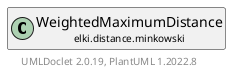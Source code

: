 @startuml
    remove .*\.(Instance|Par|Parameterizer|Factory)$
    set namespaceSeparator none
    hide empty fields
    hide empty methods

    class "<size:14>WeightedMaximumDistance.Par\n<size:10>elki.distance.minkowski" as elki.distance.minkowski.WeightedMaximumDistance.Par [[WeightedMaximumDistance.Par.html]] {
        #weights: double[]
        +configure(Parameterization): void
        +make(): WeightedMaximumDistance
    }

    interface "<size:14>Parameterizer\n<size:10>elki.utilities.optionhandling" as elki.utilities.optionhandling.Parameterizer [[../../utilities/optionhandling/Parameterizer.html]] {
        {abstract} +make(): Object
    }
    class "<size:14>WeightedMaximumDistance\n<size:10>elki.distance.minkowski" as elki.distance.minkowski.WeightedMaximumDistance [[WeightedMaximumDistance.html]]

    elki.utilities.optionhandling.Parameterizer <|.. elki.distance.minkowski.WeightedMaximumDistance.Par
    elki.distance.minkowski.WeightedMaximumDistance +-- elki.distance.minkowski.WeightedMaximumDistance.Par

    center footer UMLDoclet 2.0.19, PlantUML 1.2022.8
@enduml
